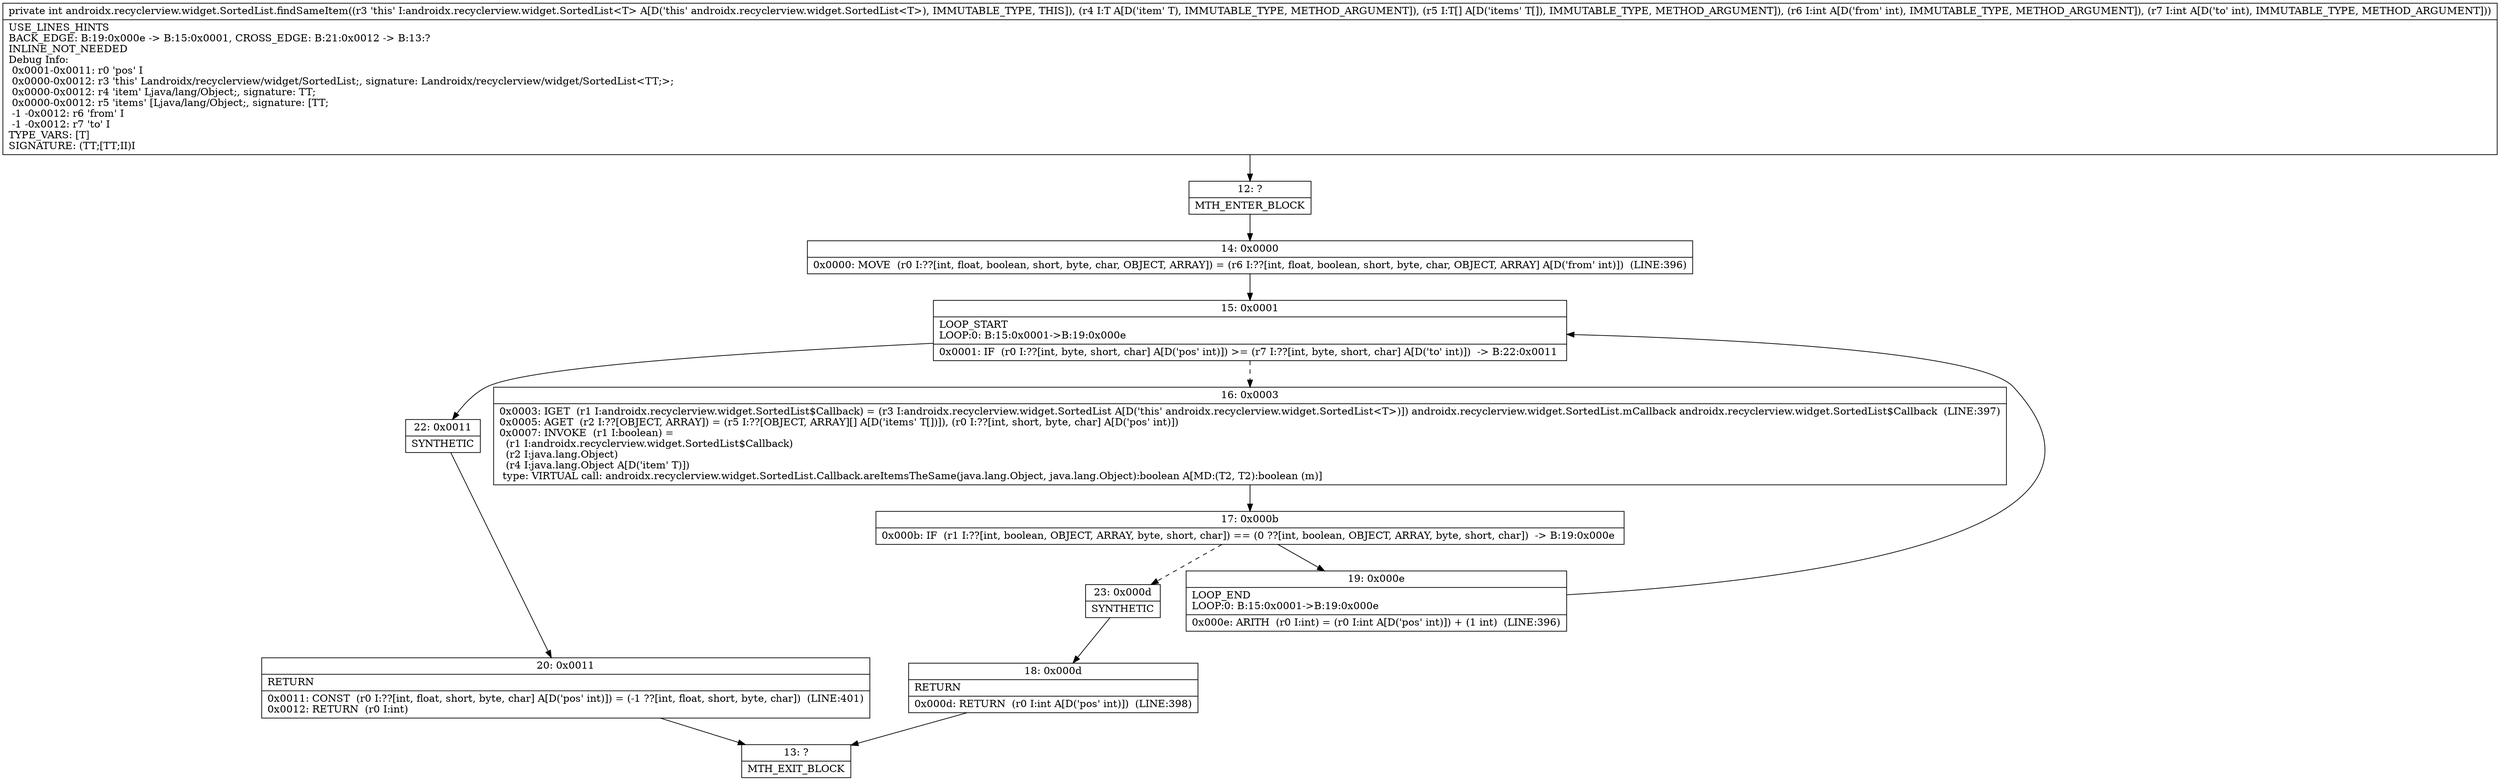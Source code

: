 digraph "CFG forandroidx.recyclerview.widget.SortedList.findSameItem(Ljava\/lang\/Object;[Ljava\/lang\/Object;II)I" {
Node_12 [shape=record,label="{12\:\ ?|MTH_ENTER_BLOCK\l}"];
Node_14 [shape=record,label="{14\:\ 0x0000|0x0000: MOVE  (r0 I:??[int, float, boolean, short, byte, char, OBJECT, ARRAY]) = (r6 I:??[int, float, boolean, short, byte, char, OBJECT, ARRAY] A[D('from' int)])  (LINE:396)\l}"];
Node_15 [shape=record,label="{15\:\ 0x0001|LOOP_START\lLOOP:0: B:15:0x0001\-\>B:19:0x000e\l|0x0001: IF  (r0 I:??[int, byte, short, char] A[D('pos' int)]) \>= (r7 I:??[int, byte, short, char] A[D('to' int)])  \-\> B:22:0x0011 \l}"];
Node_16 [shape=record,label="{16\:\ 0x0003|0x0003: IGET  (r1 I:androidx.recyclerview.widget.SortedList$Callback) = (r3 I:androidx.recyclerview.widget.SortedList A[D('this' androidx.recyclerview.widget.SortedList\<T\>)]) androidx.recyclerview.widget.SortedList.mCallback androidx.recyclerview.widget.SortedList$Callback  (LINE:397)\l0x0005: AGET  (r2 I:??[OBJECT, ARRAY]) = (r5 I:??[OBJECT, ARRAY][] A[D('items' T[])]), (r0 I:??[int, short, byte, char] A[D('pos' int)]) \l0x0007: INVOKE  (r1 I:boolean) = \l  (r1 I:androidx.recyclerview.widget.SortedList$Callback)\l  (r2 I:java.lang.Object)\l  (r4 I:java.lang.Object A[D('item' T)])\l type: VIRTUAL call: androidx.recyclerview.widget.SortedList.Callback.areItemsTheSame(java.lang.Object, java.lang.Object):boolean A[MD:(T2, T2):boolean (m)]\l}"];
Node_17 [shape=record,label="{17\:\ 0x000b|0x000b: IF  (r1 I:??[int, boolean, OBJECT, ARRAY, byte, short, char]) == (0 ??[int, boolean, OBJECT, ARRAY, byte, short, char])  \-\> B:19:0x000e \l}"];
Node_19 [shape=record,label="{19\:\ 0x000e|LOOP_END\lLOOP:0: B:15:0x0001\-\>B:19:0x000e\l|0x000e: ARITH  (r0 I:int) = (r0 I:int A[D('pos' int)]) + (1 int)  (LINE:396)\l}"];
Node_23 [shape=record,label="{23\:\ 0x000d|SYNTHETIC\l}"];
Node_18 [shape=record,label="{18\:\ 0x000d|RETURN\l|0x000d: RETURN  (r0 I:int A[D('pos' int)])  (LINE:398)\l}"];
Node_13 [shape=record,label="{13\:\ ?|MTH_EXIT_BLOCK\l}"];
Node_22 [shape=record,label="{22\:\ 0x0011|SYNTHETIC\l}"];
Node_20 [shape=record,label="{20\:\ 0x0011|RETURN\l|0x0011: CONST  (r0 I:??[int, float, short, byte, char] A[D('pos' int)]) = (\-1 ??[int, float, short, byte, char])  (LINE:401)\l0x0012: RETURN  (r0 I:int) \l}"];
MethodNode[shape=record,label="{private int androidx.recyclerview.widget.SortedList.findSameItem((r3 'this' I:androidx.recyclerview.widget.SortedList\<T\> A[D('this' androidx.recyclerview.widget.SortedList\<T\>), IMMUTABLE_TYPE, THIS]), (r4 I:T A[D('item' T), IMMUTABLE_TYPE, METHOD_ARGUMENT]), (r5 I:T[] A[D('items' T[]), IMMUTABLE_TYPE, METHOD_ARGUMENT]), (r6 I:int A[D('from' int), IMMUTABLE_TYPE, METHOD_ARGUMENT]), (r7 I:int A[D('to' int), IMMUTABLE_TYPE, METHOD_ARGUMENT]))  | USE_LINES_HINTS\lBACK_EDGE: B:19:0x000e \-\> B:15:0x0001, CROSS_EDGE: B:21:0x0012 \-\> B:13:?\lINLINE_NOT_NEEDED\lDebug Info:\l  0x0001\-0x0011: r0 'pos' I\l  0x0000\-0x0012: r3 'this' Landroidx\/recyclerview\/widget\/SortedList;, signature: Landroidx\/recyclerview\/widget\/SortedList\<TT;\>;\l  0x0000\-0x0012: r4 'item' Ljava\/lang\/Object;, signature: TT;\l  0x0000\-0x0012: r5 'items' [Ljava\/lang\/Object;, signature: [TT;\l  \-1 \-0x0012: r6 'from' I\l  \-1 \-0x0012: r7 'to' I\lTYPE_VARS: [T]\lSIGNATURE: (TT;[TT;II)I\l}"];
MethodNode -> Node_12;Node_12 -> Node_14;
Node_14 -> Node_15;
Node_15 -> Node_16[style=dashed];
Node_15 -> Node_22;
Node_16 -> Node_17;
Node_17 -> Node_19;
Node_17 -> Node_23[style=dashed];
Node_19 -> Node_15;
Node_23 -> Node_18;
Node_18 -> Node_13;
Node_22 -> Node_20;
Node_20 -> Node_13;
}

